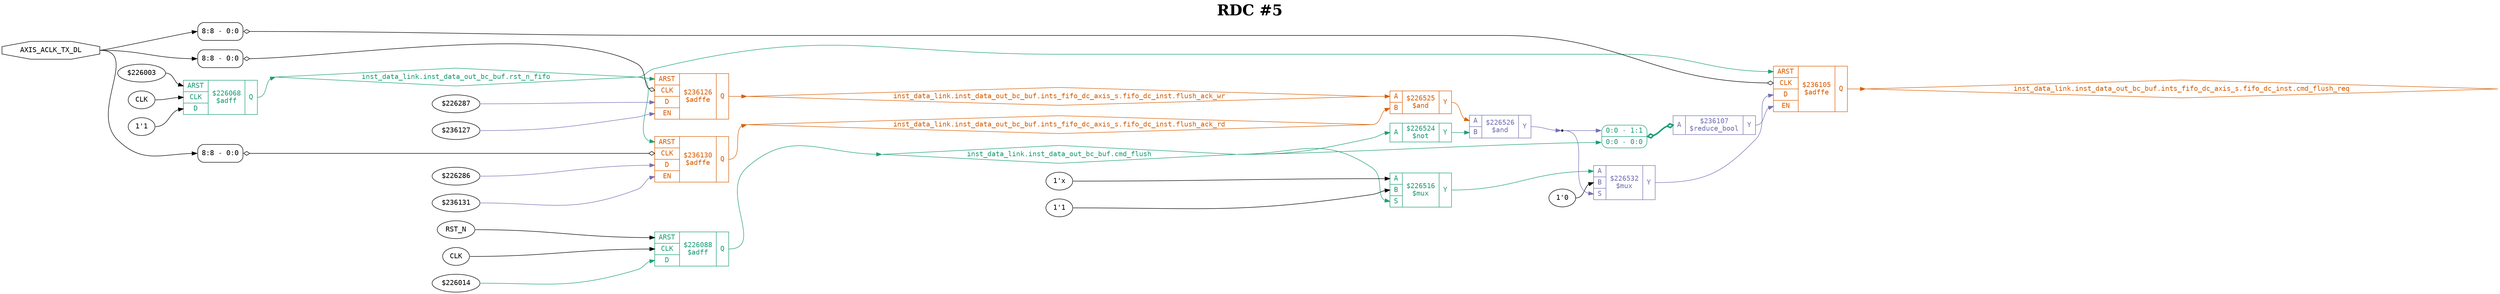digraph "spacefibre_light_top" {
label=<<b>RDC #5</b>>;
labelloc="t"
fontsize="30"
node ["fontname"="Courier"]
edge ["fontname"="Courier"]
rankdir="LR";
remincross=true;
n7 [ shape=octagon, label="AXIS_ACLK_TX_DL", color="black", fontcolor="black", href="/src/ip_spacefibre_light_top/spacefibre_light_top.vhd#58" ];
n8 [ shape=diamond, label="inst_data_link.inst_data_out_bc_buf.cmd_flush", colorscheme="dark28", color="1", fontcolor="1", href="/src/module_data_link/data_out_bc_buf.vhd#113" ];
n9 [ shape=diamond, label="inst_data_link.inst_data_out_bc_buf.ints_fifo_dc_axis_s.fifo_dc_inst.cmd_flush_req", colorscheme="dark28", color="2", fontcolor="2", href="/src/ip/fifo_dc/fifo_dc.vhd#111" ];
n10 [ shape=diamond, label="inst_data_link.inst_data_out_bc_buf.ints_fifo_dc_axis_s.fifo_dc_inst.flush_ack_rd", colorscheme="dark28", color="2", fontcolor="2", href="/src/ip/fifo_dc/fifo_dc.vhd#120" ];
n11 [ shape=diamond, label="inst_data_link.inst_data_out_bc_buf.ints_fifo_dc_axis_s.fifo_dc_inst.flush_ack_wr", colorscheme="dark28", color="2", fontcolor="2", href="/src/ip/fifo_dc/fifo_dc.vhd#119" ];
n12 [ shape=diamond, label="inst_data_link.inst_data_out_bc_buf.rst_n_fifo", colorscheme="dark28", color="1", fontcolor="1", href="/src/module_data_link/data_out_bc_buf.vhd#118" ];
{ rank="source"; n7;}
{ rank="sink";}
c18 [ shape=record, label="{{<p13> ARST|<p14> CLK|<p15> D|<p16> EN}|$236105\n$adffe|{<p17> Q}}", colorscheme="dark28", color="2", fontcolor="2" , href="/src/ip/fifo_dc/fifo_dc.vhd#440"  ];
x0 [ shape=record, style=rounded, label="<s0> 8:8 - 0:0 ", color="black", fontcolor="black" ];
x0:e -> c18:p14:w [arrowhead=odiamond, arrowtail=odiamond, dir=both, color="black", fontcolor="black", label=""];
v2 [ label="$226287" ];
v3 [ label="$236127" ];
c19 [ shape=record, label="{{<p13> ARST|<p14> CLK|<p15> D|<p16> EN}|$236126\n$adffe|{<p17> Q}}", colorscheme="dark28", color="2", fontcolor="2" , href="/src/ip/fifo_dc/fifo_dc.vhd#440"  ];
x1 [ shape=record, style=rounded, label="<s0> 8:8 - 0:0 ", color="black", fontcolor="black" ];
x1:e -> c19:p14:w [arrowhead=odiamond, arrowtail=odiamond, dir=both, color="black", fontcolor="black", label=""];
v5 [ label="$226286" ];
v6 [ label="$236131" ];
c20 [ shape=record, label="{{<p13> ARST|<p14> CLK|<p15> D|<p16> EN}|$236130\n$adffe|{<p17> Q}}", colorscheme="dark28", color="2", fontcolor="2" , href="/src/ip/fifo_dc/fifo_dc.vhd#440"  ];
x4 [ shape=record, style=rounded, label="<s0> 8:8 - 0:0 ", color="black", fontcolor="black" ];
x4:e -> c20:p14:w [arrowhead=odiamond, arrowtail=odiamond, dir=both, color="black", fontcolor="black", label=""];
c23 [ shape=record, label="{{<p21> A}|$236107\n$reduce_bool|{<p22> Y}}", colorscheme="dark28", color="3", fontcolor="3" ];
x7 [ shape=record, style=rounded, label="<s1> 0:0 - 1:1 |<s0> 0:0 - 0:0 ", colorscheme="dark28", color="1", fontcolor="1" ];
x7:e -> c23:p21:w [arrowhead=odiamond, arrowtail=odiamond, dir=both, colorscheme="dark28", color="1", fontcolor="1", style="setlinewidth(3)", label=""];
v8 [ label="RST_N" ];
v9 [ label="CLK" ];
v10 [ label="$226014" ];
c24 [ shape=record, label="{{<p13> ARST|<p14> CLK|<p15> D}|$226088\n$adff|{<p17> Q}}", colorscheme="dark28", color="1", fontcolor="1" , href="/src/module_data_link/data_out_bc_buf.vhd#184"  ];
v11 [ label="$226003" ];
v12 [ label="CLK" ];
v13 [ label="1'1" ];
c25 [ shape=record, label="{{<p13> ARST|<p14> CLK|<p15> D}|$226068\n$adff|{<p17> Q}}", colorscheme="dark28", color="1", fontcolor="1" , href="/src/module_data_link/data_out_bc_buf.vhd#172"  ];
v14 [ label="1'x" ];
v15 [ label="1'1" ];
c28 [ shape=record, label="{{<p21> A|<p26> B|<p27> S}|$226516\n$mux|{<p22> Y}}", colorscheme="dark28", color="1", fontcolor="1" , href="/src/ip/fifo_dc/fifo_dc.vhd#455"  ];
c29 [ shape=record, label="{{<p21> A}|$226524\n$not|{<p22> Y}}", colorscheme="dark28", color="1", fontcolor="1" , href="/src/ip/fifo_dc/fifo_dc.vhd#471"  ];
c30 [ shape=record, label="{{<p21> A|<p26> B}|$226525\n$and|{<p22> Y}}", colorscheme="dark28", color="2", fontcolor="2" , href="/src/ip/fifo_dc/fifo_dc.vhd#471"  ];
c31 [ shape=record, label="{{<p21> A|<p26> B}|$226526\n$and|{<p22> Y}}", colorscheme="dark28", color="3", fontcolor="3" , href="/src/ip/fifo_dc/fifo_dc.vhd#471"  ];
v16 [ label="1'0" ];
c32 [ shape=record, label="{{<p21> A|<p26> B|<p27> S}|$226532\n$mux|{<p22> Y}}", colorscheme="dark28", color="3", fontcolor="3" , href="/src/ip/fifo_dc/fifo_dc.vhd#471"  ];
c23:p22:e -> c18:p16:w [colorscheme="dark28", color="3", fontcolor="3", label=""];
c20:p17:e -> n10:w [colorscheme="dark28", color="2", fontcolor="2", label=""];
n10:e -> c30:p26:w [colorscheme="dark28", color="2", fontcolor="2", label=""];
c19:p17:e -> n11:w [colorscheme="dark28", color="2", fontcolor="2", label=""];
n11:e -> c30:p21:w [colorscheme="dark28", color="2", fontcolor="2", label=""];
c25:p17:e -> n12:w [colorscheme="dark28", color="1", fontcolor="1", label=""];
n12:e -> c18:p13:w [colorscheme="dark28", color="1", fontcolor="1", label=""];
n12:e -> c19:p13:w [colorscheme="dark28", color="1", fontcolor="1", label=""];
n12:e -> c20:p13:w [colorscheme="dark28", color="1", fontcolor="1", label=""];
c28:p22:e -> c32:p21:w [colorscheme="dark28", color="1", fontcolor="1", label=""];
c29:p22:e -> c31:p26:w [colorscheme="dark28", color="1", fontcolor="1", label=""];
c30:p22:e -> c31:p21:w [colorscheme="dark28", color="2", fontcolor="2", label=""];
n5 [ shape=point ];
c31:p22:e -> n5:w [colorscheme="dark28", color="3", fontcolor="3", label=""];
n5:e -> c32:p27:w [colorscheme="dark28", color="3", fontcolor="3", label=""];
n5:e -> x7:s1:w [colorscheme="dark28", color="3", fontcolor="3", label=""];
c32:p22:e -> c18:p15:w [colorscheme="dark28", color="3", fontcolor="3", label=""];
n7:e -> x0:s0:w [color="black", fontcolor="black", label=""];
n7:e -> x1:s0:w [color="black", fontcolor="black", label=""];
n7:e -> x4:s0:w [color="black", fontcolor="black", label=""];
c24:p17:e -> n8:w [colorscheme="dark28", color="1", fontcolor="1", label=""];
n8:e -> c28:p27:w [colorscheme="dark28", color="1", fontcolor="1", label=""];
n8:e -> c29:p21:w [colorscheme="dark28", color="1", fontcolor="1", label=""];
n8:e -> x7:s0:w [colorscheme="dark28", color="1", fontcolor="1", label=""];
c18:p17:e -> n9:w [colorscheme="dark28", color="2", fontcolor="2", label=""];
v10:e -> c24:p15:w [colorscheme="dark28", color="1", fontcolor="1", label=""];
v11:e -> c25:p13:w [color="black", fontcolor="black", label=""];
v12:e -> c25:p14:w [color="black", fontcolor="black", label=""];
v13:e -> c25:p15:w [color="black", fontcolor="black", label=""];
v14:e -> c28:p21:w [color="black", fontcolor="black", label=""];
v15:e -> c28:p26:w [color="black", fontcolor="black", label=""];
v16:e -> c32:p26:w [color="black", fontcolor="black", label=""];
v2:e -> c19:p15:w [colorscheme="dark28", color="3", fontcolor="3", label=""];
v3:e -> c19:p16:w [colorscheme="dark28", color="3", fontcolor="3", label=""];
v5:e -> c20:p15:w [colorscheme="dark28", color="3", fontcolor="3", label=""];
v6:e -> c20:p16:w [colorscheme="dark28", color="3", fontcolor="3", label=""];
v8:e -> c24:p13:w [color="black", fontcolor="black", label=""];
v9:e -> c24:p14:w [color="black", fontcolor="black", label=""];
}
